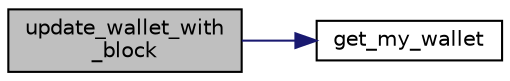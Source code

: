digraph "update_wallet_with_block"
{
 // LATEX_PDF_SIZE
  edge [fontname="Helvetica",fontsize="10",labelfontname="Helvetica",labelfontsize="10"];
  node [fontname="Helvetica",fontsize="10",shape=record];
  rankdir="LR";
  Node1 [label="update_wallet_with\l_block",height=0.2,width=0.4,color="black", fillcolor="grey75", style="filled", fontcolor="black",tooltip="Update the Wallet* structure with the transactions in a block."];
  Node1 -> Node2 [color="midnightblue",fontsize="10",style="solid",fontname="Helvetica"];
  Node2 [label="get_my_wallet",height=0.2,width=0.4,color="black", fillcolor="white", style="filled",URL="$wallet_8h.html#a993fb7ec0c86c7a2d8ff68363e9f5304",tooltip="Get my wallet object."];
}
